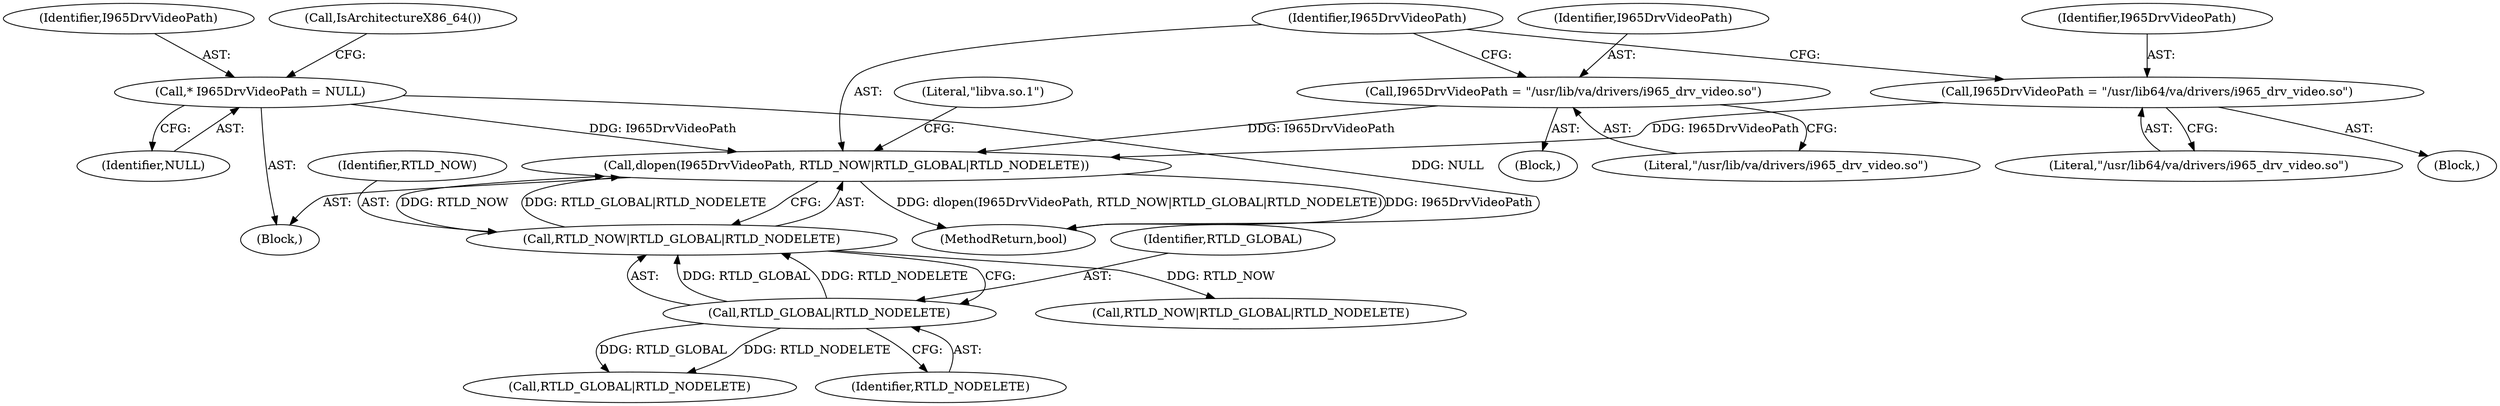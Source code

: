 digraph "0_Chrome_27c68f543e5eba779902447445dfb05ec3f5bf75_9@API" {
"1000142" [label="(Call,dlopen(I965DrvVideoPath, RTLD_NOW|RTLD_GLOBAL|RTLD_NODELETE))"];
"1000139" [label="(Call,I965DrvVideoPath = \"/usr/lib/va/drivers/i965_drv_video.so\")"];
"1000126" [label="(Call,* I965DrvVideoPath = NULL)"];
"1000132" [label="(Call,I965DrvVideoPath = \"/usr/lib64/va/drivers/i965_drv_video.so\")"];
"1000144" [label="(Call,RTLD_NOW|RTLD_GLOBAL|RTLD_NODELETE)"];
"1000146" [label="(Call,RTLD_GLOBAL|RTLD_NODELETE)"];
"1000153" [label="(Call,RTLD_GLOBAL|RTLD_NODELETE)"];
"1000151" [label="(Call,RTLD_NOW|RTLD_GLOBAL|RTLD_NODELETE)"];
"1000148" [label="(Identifier,RTLD_NODELETE)"];
"1000146" [label="(Call,RTLD_GLOBAL|RTLD_NODELETE)"];
"1000150" [label="(Literal,\"libva.so.1\")"];
"1000165" [label="(MethodReturn,bool)"];
"1000141" [label="(Literal,\"/usr/lib/va/drivers/i965_drv_video.so\")"];
"1000139" [label="(Call,I965DrvVideoPath = \"/usr/lib/va/drivers/i965_drv_video.so\")"];
"1000140" [label="(Identifier,I965DrvVideoPath)"];
"1000127" [label="(Identifier,I965DrvVideoPath)"];
"1000131" [label="(Block,)"];
"1000144" [label="(Call,RTLD_NOW|RTLD_GLOBAL|RTLD_NODELETE)"];
"1000126" [label="(Call,* I965DrvVideoPath = NULL)"];
"1000128" [label="(Identifier,NULL)"];
"1000145" [label="(Identifier,RTLD_NOW)"];
"1000130" [label="(Call,IsArchitectureX86_64())"];
"1000138" [label="(Block,)"];
"1000124" [label="(Block,)"];
"1000147" [label="(Identifier,RTLD_GLOBAL)"];
"1000133" [label="(Identifier,I965DrvVideoPath)"];
"1000142" [label="(Call,dlopen(I965DrvVideoPath, RTLD_NOW|RTLD_GLOBAL|RTLD_NODELETE))"];
"1000132" [label="(Call,I965DrvVideoPath = \"/usr/lib64/va/drivers/i965_drv_video.so\")"];
"1000134" [label="(Literal,\"/usr/lib64/va/drivers/i965_drv_video.so\")"];
"1000143" [label="(Identifier,I965DrvVideoPath)"];
"1000142" -> "1000124"  [label="AST: "];
"1000142" -> "1000144"  [label="CFG: "];
"1000143" -> "1000142"  [label="AST: "];
"1000144" -> "1000142"  [label="AST: "];
"1000150" -> "1000142"  [label="CFG: "];
"1000142" -> "1000165"  [label="DDG: dlopen(I965DrvVideoPath, RTLD_NOW|RTLD_GLOBAL|RTLD_NODELETE)"];
"1000142" -> "1000165"  [label="DDG: I965DrvVideoPath"];
"1000139" -> "1000142"  [label="DDG: I965DrvVideoPath"];
"1000126" -> "1000142"  [label="DDG: I965DrvVideoPath"];
"1000132" -> "1000142"  [label="DDG: I965DrvVideoPath"];
"1000144" -> "1000142"  [label="DDG: RTLD_NOW"];
"1000144" -> "1000142"  [label="DDG: RTLD_GLOBAL|RTLD_NODELETE"];
"1000139" -> "1000138"  [label="AST: "];
"1000139" -> "1000141"  [label="CFG: "];
"1000140" -> "1000139"  [label="AST: "];
"1000141" -> "1000139"  [label="AST: "];
"1000143" -> "1000139"  [label="CFG: "];
"1000126" -> "1000124"  [label="AST: "];
"1000126" -> "1000128"  [label="CFG: "];
"1000127" -> "1000126"  [label="AST: "];
"1000128" -> "1000126"  [label="AST: "];
"1000130" -> "1000126"  [label="CFG: "];
"1000126" -> "1000165"  [label="DDG: NULL"];
"1000132" -> "1000131"  [label="AST: "];
"1000132" -> "1000134"  [label="CFG: "];
"1000133" -> "1000132"  [label="AST: "];
"1000134" -> "1000132"  [label="AST: "];
"1000143" -> "1000132"  [label="CFG: "];
"1000144" -> "1000146"  [label="CFG: "];
"1000145" -> "1000144"  [label="AST: "];
"1000146" -> "1000144"  [label="AST: "];
"1000146" -> "1000144"  [label="DDG: RTLD_GLOBAL"];
"1000146" -> "1000144"  [label="DDG: RTLD_NODELETE"];
"1000144" -> "1000151"  [label="DDG: RTLD_NOW"];
"1000146" -> "1000148"  [label="CFG: "];
"1000147" -> "1000146"  [label="AST: "];
"1000148" -> "1000146"  [label="AST: "];
"1000146" -> "1000153"  [label="DDG: RTLD_GLOBAL"];
"1000146" -> "1000153"  [label="DDG: RTLD_NODELETE"];
}
